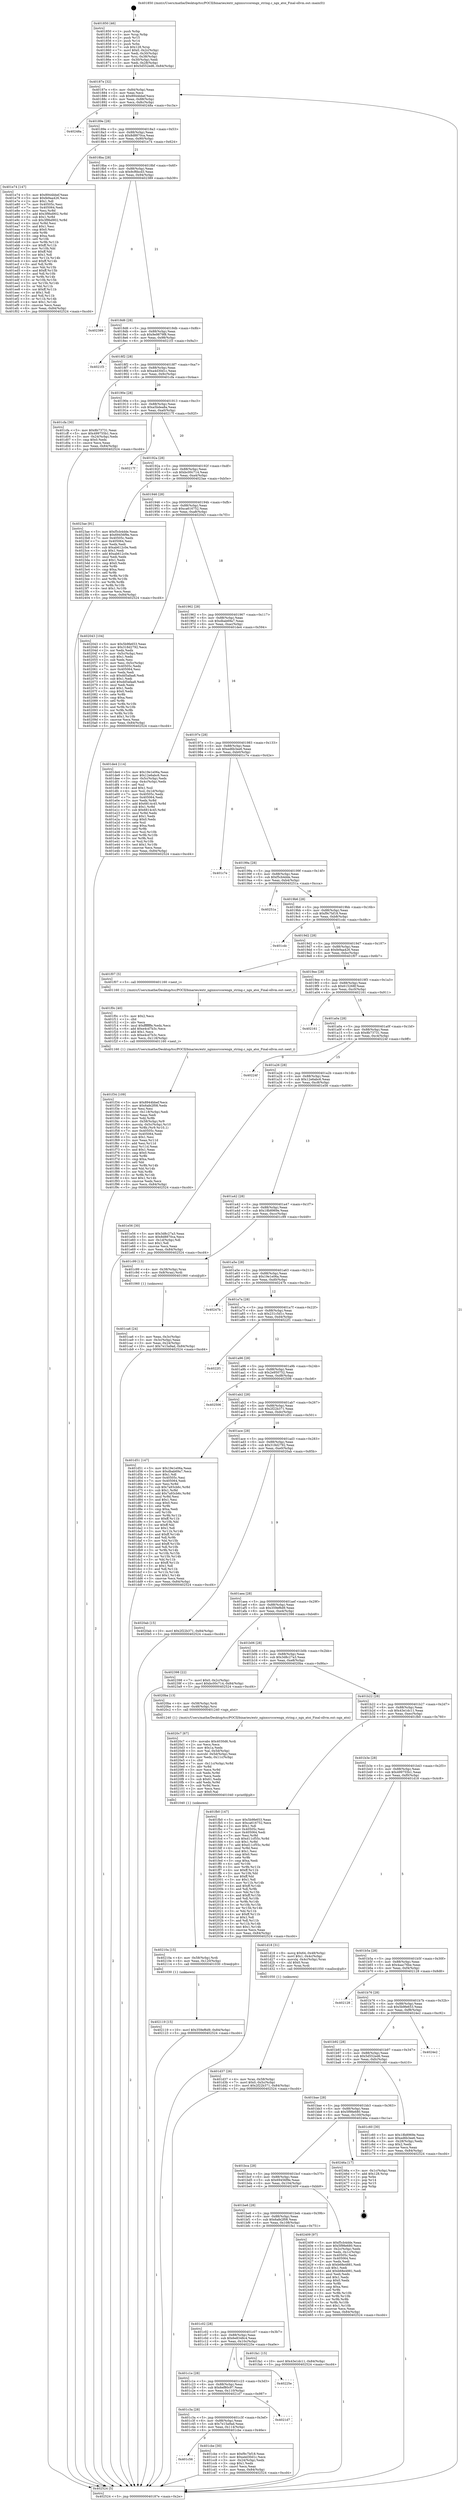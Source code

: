 digraph "0x401850" {
  label = "0x401850 (/mnt/c/Users/mathe/Desktop/tcc/POCII/binaries/extr_nginxsrccorengx_string.c_ngx_atoi_Final-ollvm.out::main(0))"
  labelloc = "t"
  node[shape=record]

  Entry [label="",width=0.3,height=0.3,shape=circle,fillcolor=black,style=filled]
  "0x40187e" [label="{
     0x40187e [32]\l
     | [instrs]\l
     &nbsp;&nbsp;0x40187e \<+6\>: mov -0x84(%rbp),%eax\l
     &nbsp;&nbsp;0x401884 \<+2\>: mov %eax,%ecx\l
     &nbsp;&nbsp;0x401886 \<+6\>: sub $0x8944bbef,%ecx\l
     &nbsp;&nbsp;0x40188c \<+6\>: mov %eax,-0x88(%rbp)\l
     &nbsp;&nbsp;0x401892 \<+6\>: mov %ecx,-0x8c(%rbp)\l
     &nbsp;&nbsp;0x401898 \<+6\>: je 000000000040248a \<main+0xc3a\>\l
  }"]
  "0x40248a" [label="{
     0x40248a\l
  }", style=dashed]
  "0x40189e" [label="{
     0x40189e [28]\l
     | [instrs]\l
     &nbsp;&nbsp;0x40189e \<+5\>: jmp 00000000004018a3 \<main+0x53\>\l
     &nbsp;&nbsp;0x4018a3 \<+6\>: mov -0x88(%rbp),%eax\l
     &nbsp;&nbsp;0x4018a9 \<+5\>: sub $0x8d8870ca,%eax\l
     &nbsp;&nbsp;0x4018ae \<+6\>: mov %eax,-0x90(%rbp)\l
     &nbsp;&nbsp;0x4018b4 \<+6\>: je 0000000000401e74 \<main+0x624\>\l
  }"]
  Exit [label="",width=0.3,height=0.3,shape=circle,fillcolor=black,style=filled,peripheries=2]
  "0x401e74" [label="{
     0x401e74 [147]\l
     | [instrs]\l
     &nbsp;&nbsp;0x401e74 \<+5\>: mov $0x8944bbef,%eax\l
     &nbsp;&nbsp;0x401e79 \<+5\>: mov $0xfe9aa426,%ecx\l
     &nbsp;&nbsp;0x401e7e \<+2\>: mov $0x1,%dl\l
     &nbsp;&nbsp;0x401e80 \<+7\>: mov 0x40505c,%esi\l
     &nbsp;&nbsp;0x401e87 \<+7\>: mov 0x405064,%edi\l
     &nbsp;&nbsp;0x401e8e \<+3\>: mov %esi,%r8d\l
     &nbsp;&nbsp;0x401e91 \<+7\>: add $0x3f9bd902,%r8d\l
     &nbsp;&nbsp;0x401e98 \<+4\>: sub $0x1,%r8d\l
     &nbsp;&nbsp;0x401e9c \<+7\>: sub $0x3f9bd902,%r8d\l
     &nbsp;&nbsp;0x401ea3 \<+4\>: imul %r8d,%esi\l
     &nbsp;&nbsp;0x401ea7 \<+3\>: and $0x1,%esi\l
     &nbsp;&nbsp;0x401eaa \<+3\>: cmp $0x0,%esi\l
     &nbsp;&nbsp;0x401ead \<+4\>: sete %r9b\l
     &nbsp;&nbsp;0x401eb1 \<+3\>: cmp $0xa,%edi\l
     &nbsp;&nbsp;0x401eb4 \<+4\>: setl %r10b\l
     &nbsp;&nbsp;0x401eb8 \<+3\>: mov %r9b,%r11b\l
     &nbsp;&nbsp;0x401ebb \<+4\>: xor $0xff,%r11b\l
     &nbsp;&nbsp;0x401ebf \<+3\>: mov %r10b,%bl\l
     &nbsp;&nbsp;0x401ec2 \<+3\>: xor $0xff,%bl\l
     &nbsp;&nbsp;0x401ec5 \<+3\>: xor $0x1,%dl\l
     &nbsp;&nbsp;0x401ec8 \<+3\>: mov %r11b,%r14b\l
     &nbsp;&nbsp;0x401ecb \<+4\>: and $0xff,%r14b\l
     &nbsp;&nbsp;0x401ecf \<+3\>: and %dl,%r9b\l
     &nbsp;&nbsp;0x401ed2 \<+3\>: mov %bl,%r15b\l
     &nbsp;&nbsp;0x401ed5 \<+4\>: and $0xff,%r15b\l
     &nbsp;&nbsp;0x401ed9 \<+3\>: and %dl,%r10b\l
     &nbsp;&nbsp;0x401edc \<+3\>: or %r9b,%r14b\l
     &nbsp;&nbsp;0x401edf \<+3\>: or %r10b,%r15b\l
     &nbsp;&nbsp;0x401ee2 \<+3\>: xor %r15b,%r14b\l
     &nbsp;&nbsp;0x401ee5 \<+3\>: or %bl,%r11b\l
     &nbsp;&nbsp;0x401ee8 \<+4\>: xor $0xff,%r11b\l
     &nbsp;&nbsp;0x401eec \<+3\>: or $0x1,%dl\l
     &nbsp;&nbsp;0x401eef \<+3\>: and %dl,%r11b\l
     &nbsp;&nbsp;0x401ef2 \<+3\>: or %r11b,%r14b\l
     &nbsp;&nbsp;0x401ef5 \<+4\>: test $0x1,%r14b\l
     &nbsp;&nbsp;0x401ef9 \<+3\>: cmovne %ecx,%eax\l
     &nbsp;&nbsp;0x401efc \<+6\>: mov %eax,-0x84(%rbp)\l
     &nbsp;&nbsp;0x401f02 \<+5\>: jmp 0000000000402524 \<main+0xcd4\>\l
  }"]
  "0x4018ba" [label="{
     0x4018ba [28]\l
     | [instrs]\l
     &nbsp;&nbsp;0x4018ba \<+5\>: jmp 00000000004018bf \<main+0x6f\>\l
     &nbsp;&nbsp;0x4018bf \<+6\>: mov -0x88(%rbp),%eax\l
     &nbsp;&nbsp;0x4018c5 \<+5\>: sub $0x9cf6bcd3,%eax\l
     &nbsp;&nbsp;0x4018ca \<+6\>: mov %eax,-0x94(%rbp)\l
     &nbsp;&nbsp;0x4018d0 \<+6\>: je 0000000000402389 \<main+0xb39\>\l
  }"]
  "0x402119" [label="{
     0x402119 [15]\l
     | [instrs]\l
     &nbsp;&nbsp;0x402119 \<+10\>: movl $0x359ef6d9,-0x84(%rbp)\l
     &nbsp;&nbsp;0x402123 \<+5\>: jmp 0000000000402524 \<main+0xcd4\>\l
  }"]
  "0x402389" [label="{
     0x402389\l
  }", style=dashed]
  "0x4018d6" [label="{
     0x4018d6 [28]\l
     | [instrs]\l
     &nbsp;&nbsp;0x4018d6 \<+5\>: jmp 00000000004018db \<main+0x8b\>\l
     &nbsp;&nbsp;0x4018db \<+6\>: mov -0x88(%rbp),%eax\l
     &nbsp;&nbsp;0x4018e1 \<+5\>: sub $0x9e9879f8,%eax\l
     &nbsp;&nbsp;0x4018e6 \<+6\>: mov %eax,-0x98(%rbp)\l
     &nbsp;&nbsp;0x4018ec \<+6\>: je 00000000004021f3 \<main+0x9a3\>\l
  }"]
  "0x40210a" [label="{
     0x40210a [15]\l
     | [instrs]\l
     &nbsp;&nbsp;0x40210a \<+4\>: mov -0x58(%rbp),%rdi\l
     &nbsp;&nbsp;0x40210e \<+6\>: mov %eax,-0x120(%rbp)\l
     &nbsp;&nbsp;0x402114 \<+5\>: call 0000000000401030 \<free@plt\>\l
     | [calls]\l
     &nbsp;&nbsp;0x401030 \{1\} (unknown)\l
  }"]
  "0x4021f3" [label="{
     0x4021f3\l
  }", style=dashed]
  "0x4018f2" [label="{
     0x4018f2 [28]\l
     | [instrs]\l
     &nbsp;&nbsp;0x4018f2 \<+5\>: jmp 00000000004018f7 \<main+0xa7\>\l
     &nbsp;&nbsp;0x4018f7 \<+6\>: mov -0x88(%rbp),%eax\l
     &nbsp;&nbsp;0x4018fd \<+5\>: sub $0xa4d30d1c,%eax\l
     &nbsp;&nbsp;0x401902 \<+6\>: mov %eax,-0x9c(%rbp)\l
     &nbsp;&nbsp;0x401908 \<+6\>: je 0000000000401cfa \<main+0x4aa\>\l
  }"]
  "0x4020c7" [label="{
     0x4020c7 [67]\l
     | [instrs]\l
     &nbsp;&nbsp;0x4020c7 \<+10\>: movabs $0x4030d6,%rdi\l
     &nbsp;&nbsp;0x4020d1 \<+2\>: xor %ecx,%ecx\l
     &nbsp;&nbsp;0x4020d3 \<+5\>: mov $0x1a,%edx\l
     &nbsp;&nbsp;0x4020d8 \<+3\>: mov %al,-0x5d(%rbp)\l
     &nbsp;&nbsp;0x4020db \<+4\>: movsbl -0x5d(%rbp),%eax\l
     &nbsp;&nbsp;0x4020df \<+6\>: mov %edx,-0x11c(%rbp)\l
     &nbsp;&nbsp;0x4020e5 \<+1\>: cltd\l
     &nbsp;&nbsp;0x4020e6 \<+7\>: mov -0x11c(%rbp),%r8d\l
     &nbsp;&nbsp;0x4020ed \<+3\>: idiv %r8d\l
     &nbsp;&nbsp;0x4020f0 \<+3\>: mov %ecx,%r9d\l
     &nbsp;&nbsp;0x4020f3 \<+3\>: sub %edx,%r9d\l
     &nbsp;&nbsp;0x4020f6 \<+2\>: mov %ecx,%edx\l
     &nbsp;&nbsp;0x4020f8 \<+3\>: sub $0x61,%edx\l
     &nbsp;&nbsp;0x4020fb \<+3\>: add %edx,%r9d\l
     &nbsp;&nbsp;0x4020fe \<+3\>: sub %r9d,%ecx\l
     &nbsp;&nbsp;0x402101 \<+2\>: mov %ecx,%esi\l
     &nbsp;&nbsp;0x402103 \<+2\>: mov $0x0,%al\l
     &nbsp;&nbsp;0x402105 \<+5\>: call 0000000000401040 \<printf@plt\>\l
     | [calls]\l
     &nbsp;&nbsp;0x401040 \{1\} (unknown)\l
  }"]
  "0x401cfa" [label="{
     0x401cfa [30]\l
     | [instrs]\l
     &nbsp;&nbsp;0x401cfa \<+5\>: mov $0x8b73731,%eax\l
     &nbsp;&nbsp;0x401cff \<+5\>: mov $0x499755b1,%ecx\l
     &nbsp;&nbsp;0x401d04 \<+3\>: mov -0x24(%rbp),%edx\l
     &nbsp;&nbsp;0x401d07 \<+3\>: cmp $0x0,%edx\l
     &nbsp;&nbsp;0x401d0a \<+3\>: cmove %ecx,%eax\l
     &nbsp;&nbsp;0x401d0d \<+6\>: mov %eax,-0x84(%rbp)\l
     &nbsp;&nbsp;0x401d13 \<+5\>: jmp 0000000000402524 \<main+0xcd4\>\l
  }"]
  "0x40190e" [label="{
     0x40190e [28]\l
     | [instrs]\l
     &nbsp;&nbsp;0x40190e \<+5\>: jmp 0000000000401913 \<main+0xc3\>\l
     &nbsp;&nbsp;0x401913 \<+6\>: mov -0x88(%rbp),%eax\l
     &nbsp;&nbsp;0x401919 \<+5\>: sub $0xa5bdea8a,%eax\l
     &nbsp;&nbsp;0x40191e \<+6\>: mov %eax,-0xa0(%rbp)\l
     &nbsp;&nbsp;0x401924 \<+6\>: je 000000000040217f \<main+0x92f\>\l
  }"]
  "0x401f34" [label="{
     0x401f34 [109]\l
     | [instrs]\l
     &nbsp;&nbsp;0x401f34 \<+5\>: mov $0x8944bbef,%ecx\l
     &nbsp;&nbsp;0x401f39 \<+5\>: mov $0x6afe2f08,%edx\l
     &nbsp;&nbsp;0x401f3e \<+2\>: xor %esi,%esi\l
     &nbsp;&nbsp;0x401f40 \<+6\>: mov -0x118(%rbp),%edi\l
     &nbsp;&nbsp;0x401f46 \<+3\>: imul %eax,%edi\l
     &nbsp;&nbsp;0x401f49 \<+3\>: mov %dil,%r8b\l
     &nbsp;&nbsp;0x401f4c \<+4\>: mov -0x58(%rbp),%r9\l
     &nbsp;&nbsp;0x401f50 \<+4\>: movslq -0x5c(%rbp),%r10\l
     &nbsp;&nbsp;0x401f54 \<+4\>: mov %r8b,(%r9,%r10,1)\l
     &nbsp;&nbsp;0x401f58 \<+7\>: mov 0x40505c,%eax\l
     &nbsp;&nbsp;0x401f5f \<+7\>: mov 0x405064,%edi\l
     &nbsp;&nbsp;0x401f66 \<+3\>: sub $0x1,%esi\l
     &nbsp;&nbsp;0x401f69 \<+3\>: mov %eax,%r11d\l
     &nbsp;&nbsp;0x401f6c \<+3\>: add %esi,%r11d\l
     &nbsp;&nbsp;0x401f6f \<+4\>: imul %r11d,%eax\l
     &nbsp;&nbsp;0x401f73 \<+3\>: and $0x1,%eax\l
     &nbsp;&nbsp;0x401f76 \<+3\>: cmp $0x0,%eax\l
     &nbsp;&nbsp;0x401f79 \<+4\>: sete %r8b\l
     &nbsp;&nbsp;0x401f7d \<+3\>: cmp $0xa,%edi\l
     &nbsp;&nbsp;0x401f80 \<+3\>: setl %bl\l
     &nbsp;&nbsp;0x401f83 \<+3\>: mov %r8b,%r14b\l
     &nbsp;&nbsp;0x401f86 \<+3\>: and %bl,%r14b\l
     &nbsp;&nbsp;0x401f89 \<+3\>: xor %bl,%r8b\l
     &nbsp;&nbsp;0x401f8c \<+3\>: or %r8b,%r14b\l
     &nbsp;&nbsp;0x401f8f \<+4\>: test $0x1,%r14b\l
     &nbsp;&nbsp;0x401f93 \<+3\>: cmovne %edx,%ecx\l
     &nbsp;&nbsp;0x401f96 \<+6\>: mov %ecx,-0x84(%rbp)\l
     &nbsp;&nbsp;0x401f9c \<+5\>: jmp 0000000000402524 \<main+0xcd4\>\l
  }"]
  "0x40217f" [label="{
     0x40217f\l
  }", style=dashed]
  "0x40192a" [label="{
     0x40192a [28]\l
     | [instrs]\l
     &nbsp;&nbsp;0x40192a \<+5\>: jmp 000000000040192f \<main+0xdf\>\l
     &nbsp;&nbsp;0x40192f \<+6\>: mov -0x88(%rbp),%eax\l
     &nbsp;&nbsp;0x401935 \<+5\>: sub $0xbc00c714,%eax\l
     &nbsp;&nbsp;0x40193a \<+6\>: mov %eax,-0xa4(%rbp)\l
     &nbsp;&nbsp;0x401940 \<+6\>: je 00000000004023ae \<main+0xb5e\>\l
  }"]
  "0x401f0c" [label="{
     0x401f0c [40]\l
     | [instrs]\l
     &nbsp;&nbsp;0x401f0c \<+5\>: mov $0x2,%ecx\l
     &nbsp;&nbsp;0x401f11 \<+1\>: cltd\l
     &nbsp;&nbsp;0x401f12 \<+2\>: idiv %ecx\l
     &nbsp;&nbsp;0x401f14 \<+6\>: imul $0xfffffffe,%edx,%ecx\l
     &nbsp;&nbsp;0x401f1a \<+6\>: add $0xe4cd7b3c,%ecx\l
     &nbsp;&nbsp;0x401f20 \<+3\>: add $0x1,%ecx\l
     &nbsp;&nbsp;0x401f23 \<+6\>: sub $0xe4cd7b3c,%ecx\l
     &nbsp;&nbsp;0x401f29 \<+6\>: mov %ecx,-0x118(%rbp)\l
     &nbsp;&nbsp;0x401f2f \<+5\>: call 0000000000401160 \<next_i\>\l
     | [calls]\l
     &nbsp;&nbsp;0x401160 \{1\} (/mnt/c/Users/mathe/Desktop/tcc/POCII/binaries/extr_nginxsrccorengx_string.c_ngx_atoi_Final-ollvm.out::next_i)\l
  }"]
  "0x4023ae" [label="{
     0x4023ae [91]\l
     | [instrs]\l
     &nbsp;&nbsp;0x4023ae \<+5\>: mov $0xf5cb4dde,%eax\l
     &nbsp;&nbsp;0x4023b3 \<+5\>: mov $0x69456f9e,%ecx\l
     &nbsp;&nbsp;0x4023b8 \<+7\>: mov 0x40505c,%edx\l
     &nbsp;&nbsp;0x4023bf \<+7\>: mov 0x405064,%esi\l
     &nbsp;&nbsp;0x4023c6 \<+2\>: mov %edx,%edi\l
     &nbsp;&nbsp;0x4023c8 \<+6\>: sub $0xab612c0e,%edi\l
     &nbsp;&nbsp;0x4023ce \<+3\>: sub $0x1,%edi\l
     &nbsp;&nbsp;0x4023d1 \<+6\>: add $0xab612c0e,%edi\l
     &nbsp;&nbsp;0x4023d7 \<+3\>: imul %edi,%edx\l
     &nbsp;&nbsp;0x4023da \<+3\>: and $0x1,%edx\l
     &nbsp;&nbsp;0x4023dd \<+3\>: cmp $0x0,%edx\l
     &nbsp;&nbsp;0x4023e0 \<+4\>: sete %r8b\l
     &nbsp;&nbsp;0x4023e4 \<+3\>: cmp $0xa,%esi\l
     &nbsp;&nbsp;0x4023e7 \<+4\>: setl %r9b\l
     &nbsp;&nbsp;0x4023eb \<+3\>: mov %r8b,%r10b\l
     &nbsp;&nbsp;0x4023ee \<+3\>: and %r9b,%r10b\l
     &nbsp;&nbsp;0x4023f1 \<+3\>: xor %r9b,%r8b\l
     &nbsp;&nbsp;0x4023f4 \<+3\>: or %r8b,%r10b\l
     &nbsp;&nbsp;0x4023f7 \<+4\>: test $0x1,%r10b\l
     &nbsp;&nbsp;0x4023fb \<+3\>: cmovne %ecx,%eax\l
     &nbsp;&nbsp;0x4023fe \<+6\>: mov %eax,-0x84(%rbp)\l
     &nbsp;&nbsp;0x402404 \<+5\>: jmp 0000000000402524 \<main+0xcd4\>\l
  }"]
  "0x401946" [label="{
     0x401946 [28]\l
     | [instrs]\l
     &nbsp;&nbsp;0x401946 \<+5\>: jmp 000000000040194b \<main+0xfb\>\l
     &nbsp;&nbsp;0x40194b \<+6\>: mov -0x88(%rbp),%eax\l
     &nbsp;&nbsp;0x401951 \<+5\>: sub $0xca616752,%eax\l
     &nbsp;&nbsp;0x401956 \<+6\>: mov %eax,-0xa8(%rbp)\l
     &nbsp;&nbsp;0x40195c \<+6\>: je 0000000000402043 \<main+0x7f3\>\l
  }"]
  "0x401d37" [label="{
     0x401d37 [26]\l
     | [instrs]\l
     &nbsp;&nbsp;0x401d37 \<+4\>: mov %rax,-0x58(%rbp)\l
     &nbsp;&nbsp;0x401d3b \<+7\>: movl $0x0,-0x5c(%rbp)\l
     &nbsp;&nbsp;0x401d42 \<+10\>: movl $0x2f22b371,-0x84(%rbp)\l
     &nbsp;&nbsp;0x401d4c \<+5\>: jmp 0000000000402524 \<main+0xcd4\>\l
  }"]
  "0x402043" [label="{
     0x402043 [104]\l
     | [instrs]\l
     &nbsp;&nbsp;0x402043 \<+5\>: mov $0x5b9fe653,%eax\l
     &nbsp;&nbsp;0x402048 \<+5\>: mov $0x318d2792,%ecx\l
     &nbsp;&nbsp;0x40204d \<+2\>: xor %edx,%edx\l
     &nbsp;&nbsp;0x40204f \<+3\>: mov -0x5c(%rbp),%esi\l
     &nbsp;&nbsp;0x402052 \<+3\>: sub $0x1,%edx\l
     &nbsp;&nbsp;0x402055 \<+2\>: sub %edx,%esi\l
     &nbsp;&nbsp;0x402057 \<+3\>: mov %esi,-0x5c(%rbp)\l
     &nbsp;&nbsp;0x40205a \<+7\>: mov 0x40505c,%edx\l
     &nbsp;&nbsp;0x402061 \<+7\>: mov 0x405064,%esi\l
     &nbsp;&nbsp;0x402068 \<+2\>: mov %edx,%edi\l
     &nbsp;&nbsp;0x40206a \<+6\>: sub $0xdd5afaa8,%edi\l
     &nbsp;&nbsp;0x402070 \<+3\>: sub $0x1,%edi\l
     &nbsp;&nbsp;0x402073 \<+6\>: add $0xdd5afaa8,%edi\l
     &nbsp;&nbsp;0x402079 \<+3\>: imul %edi,%edx\l
     &nbsp;&nbsp;0x40207c \<+3\>: and $0x1,%edx\l
     &nbsp;&nbsp;0x40207f \<+3\>: cmp $0x0,%edx\l
     &nbsp;&nbsp;0x402082 \<+4\>: sete %r8b\l
     &nbsp;&nbsp;0x402086 \<+3\>: cmp $0xa,%esi\l
     &nbsp;&nbsp;0x402089 \<+4\>: setl %r9b\l
     &nbsp;&nbsp;0x40208d \<+3\>: mov %r8b,%r10b\l
     &nbsp;&nbsp;0x402090 \<+3\>: and %r9b,%r10b\l
     &nbsp;&nbsp;0x402093 \<+3\>: xor %r9b,%r8b\l
     &nbsp;&nbsp;0x402096 \<+3\>: or %r8b,%r10b\l
     &nbsp;&nbsp;0x402099 \<+4\>: test $0x1,%r10b\l
     &nbsp;&nbsp;0x40209d \<+3\>: cmovne %ecx,%eax\l
     &nbsp;&nbsp;0x4020a0 \<+6\>: mov %eax,-0x84(%rbp)\l
     &nbsp;&nbsp;0x4020a6 \<+5\>: jmp 0000000000402524 \<main+0xcd4\>\l
  }"]
  "0x401962" [label="{
     0x401962 [28]\l
     | [instrs]\l
     &nbsp;&nbsp;0x401962 \<+5\>: jmp 0000000000401967 \<main+0x117\>\l
     &nbsp;&nbsp;0x401967 \<+6\>: mov -0x88(%rbp),%eax\l
     &nbsp;&nbsp;0x40196d \<+5\>: sub $0xdbab69a7,%eax\l
     &nbsp;&nbsp;0x401972 \<+6\>: mov %eax,-0xac(%rbp)\l
     &nbsp;&nbsp;0x401978 \<+6\>: je 0000000000401de4 \<main+0x594\>\l
  }"]
  "0x401c56" [label="{
     0x401c56\l
  }", style=dashed]
  "0x401de4" [label="{
     0x401de4 [114]\l
     | [instrs]\l
     &nbsp;&nbsp;0x401de4 \<+5\>: mov $0x19e1e06a,%eax\l
     &nbsp;&nbsp;0x401de9 \<+5\>: mov $0x12e6abc6,%ecx\l
     &nbsp;&nbsp;0x401dee \<+3\>: mov -0x5c(%rbp),%edx\l
     &nbsp;&nbsp;0x401df1 \<+3\>: cmp -0x4c(%rbp),%edx\l
     &nbsp;&nbsp;0x401df4 \<+4\>: setl %sil\l
     &nbsp;&nbsp;0x401df8 \<+4\>: and $0x1,%sil\l
     &nbsp;&nbsp;0x401dfc \<+4\>: mov %sil,-0x1d(%rbp)\l
     &nbsp;&nbsp;0x401e00 \<+7\>: mov 0x40505c,%edx\l
     &nbsp;&nbsp;0x401e07 \<+7\>: mov 0x405064,%edi\l
     &nbsp;&nbsp;0x401e0e \<+3\>: mov %edx,%r8d\l
     &nbsp;&nbsp;0x401e11 \<+7\>: add $0x6814c45,%r8d\l
     &nbsp;&nbsp;0x401e18 \<+4\>: sub $0x1,%r8d\l
     &nbsp;&nbsp;0x401e1c \<+7\>: sub $0x6814c45,%r8d\l
     &nbsp;&nbsp;0x401e23 \<+4\>: imul %r8d,%edx\l
     &nbsp;&nbsp;0x401e27 \<+3\>: and $0x1,%edx\l
     &nbsp;&nbsp;0x401e2a \<+3\>: cmp $0x0,%edx\l
     &nbsp;&nbsp;0x401e2d \<+4\>: sete %sil\l
     &nbsp;&nbsp;0x401e31 \<+3\>: cmp $0xa,%edi\l
     &nbsp;&nbsp;0x401e34 \<+4\>: setl %r9b\l
     &nbsp;&nbsp;0x401e38 \<+3\>: mov %sil,%r10b\l
     &nbsp;&nbsp;0x401e3b \<+3\>: and %r9b,%r10b\l
     &nbsp;&nbsp;0x401e3e \<+3\>: xor %r9b,%sil\l
     &nbsp;&nbsp;0x401e41 \<+3\>: or %sil,%r10b\l
     &nbsp;&nbsp;0x401e44 \<+4\>: test $0x1,%r10b\l
     &nbsp;&nbsp;0x401e48 \<+3\>: cmovne %ecx,%eax\l
     &nbsp;&nbsp;0x401e4b \<+6\>: mov %eax,-0x84(%rbp)\l
     &nbsp;&nbsp;0x401e51 \<+5\>: jmp 0000000000402524 \<main+0xcd4\>\l
  }"]
  "0x40197e" [label="{
     0x40197e [28]\l
     | [instrs]\l
     &nbsp;&nbsp;0x40197e \<+5\>: jmp 0000000000401983 \<main+0x133\>\l
     &nbsp;&nbsp;0x401983 \<+6\>: mov -0x88(%rbp),%eax\l
     &nbsp;&nbsp;0x401989 \<+5\>: sub $0xed6b3ee6,%eax\l
     &nbsp;&nbsp;0x40198e \<+6\>: mov %eax,-0xb0(%rbp)\l
     &nbsp;&nbsp;0x401994 \<+6\>: je 0000000000401c7e \<main+0x42e\>\l
  }"]
  "0x401cbe" [label="{
     0x401cbe [30]\l
     | [instrs]\l
     &nbsp;&nbsp;0x401cbe \<+5\>: mov $0xf9c7bf18,%eax\l
     &nbsp;&nbsp;0x401cc3 \<+5\>: mov $0xa4d30d1c,%ecx\l
     &nbsp;&nbsp;0x401cc8 \<+3\>: mov -0x24(%rbp),%edx\l
     &nbsp;&nbsp;0x401ccb \<+3\>: cmp $0x1,%edx\l
     &nbsp;&nbsp;0x401cce \<+3\>: cmovl %ecx,%eax\l
     &nbsp;&nbsp;0x401cd1 \<+6\>: mov %eax,-0x84(%rbp)\l
     &nbsp;&nbsp;0x401cd7 \<+5\>: jmp 0000000000402524 \<main+0xcd4\>\l
  }"]
  "0x401c7e" [label="{
     0x401c7e\l
  }", style=dashed]
  "0x40199a" [label="{
     0x40199a [28]\l
     | [instrs]\l
     &nbsp;&nbsp;0x40199a \<+5\>: jmp 000000000040199f \<main+0x14f\>\l
     &nbsp;&nbsp;0x40199f \<+6\>: mov -0x88(%rbp),%eax\l
     &nbsp;&nbsp;0x4019a5 \<+5\>: sub $0xf5cb4dde,%eax\l
     &nbsp;&nbsp;0x4019aa \<+6\>: mov %eax,-0xb4(%rbp)\l
     &nbsp;&nbsp;0x4019b0 \<+6\>: je 000000000040251a \<main+0xcca\>\l
  }"]
  "0x401c3a" [label="{
     0x401c3a [28]\l
     | [instrs]\l
     &nbsp;&nbsp;0x401c3a \<+5\>: jmp 0000000000401c3f \<main+0x3ef\>\l
     &nbsp;&nbsp;0x401c3f \<+6\>: mov -0x88(%rbp),%eax\l
     &nbsp;&nbsp;0x401c45 \<+5\>: sub $0x7e15a9ad,%eax\l
     &nbsp;&nbsp;0x401c4a \<+6\>: mov %eax,-0x114(%rbp)\l
     &nbsp;&nbsp;0x401c50 \<+6\>: je 0000000000401cbe \<main+0x46e\>\l
  }"]
  "0x40251a" [label="{
     0x40251a\l
  }", style=dashed]
  "0x4019b6" [label="{
     0x4019b6 [28]\l
     | [instrs]\l
     &nbsp;&nbsp;0x4019b6 \<+5\>: jmp 00000000004019bb \<main+0x16b\>\l
     &nbsp;&nbsp;0x4019bb \<+6\>: mov -0x88(%rbp),%eax\l
     &nbsp;&nbsp;0x4019c1 \<+5\>: sub $0xf9c7bf18,%eax\l
     &nbsp;&nbsp;0x4019c6 \<+6\>: mov %eax,-0xb8(%rbp)\l
     &nbsp;&nbsp;0x4019cc \<+6\>: je 0000000000401cdc \<main+0x48c\>\l
  }"]
  "0x4021d7" [label="{
     0x4021d7\l
  }", style=dashed]
  "0x401cdc" [label="{
     0x401cdc\l
  }", style=dashed]
  "0x4019d2" [label="{
     0x4019d2 [28]\l
     | [instrs]\l
     &nbsp;&nbsp;0x4019d2 \<+5\>: jmp 00000000004019d7 \<main+0x187\>\l
     &nbsp;&nbsp;0x4019d7 \<+6\>: mov -0x88(%rbp),%eax\l
     &nbsp;&nbsp;0x4019dd \<+5\>: sub $0xfe9aa426,%eax\l
     &nbsp;&nbsp;0x4019e2 \<+6\>: mov %eax,-0xbc(%rbp)\l
     &nbsp;&nbsp;0x4019e8 \<+6\>: je 0000000000401f07 \<main+0x6b7\>\l
  }"]
  "0x401c1e" [label="{
     0x401c1e [28]\l
     | [instrs]\l
     &nbsp;&nbsp;0x401c1e \<+5\>: jmp 0000000000401c23 \<main+0x3d3\>\l
     &nbsp;&nbsp;0x401c23 \<+6\>: mov -0x88(%rbp),%eax\l
     &nbsp;&nbsp;0x401c29 \<+5\>: sub $0x6ef80c97,%eax\l
     &nbsp;&nbsp;0x401c2e \<+6\>: mov %eax,-0x110(%rbp)\l
     &nbsp;&nbsp;0x401c34 \<+6\>: je 00000000004021d7 \<main+0x987\>\l
  }"]
  "0x401f07" [label="{
     0x401f07 [5]\l
     | [instrs]\l
     &nbsp;&nbsp;0x401f07 \<+5\>: call 0000000000401160 \<next_i\>\l
     | [calls]\l
     &nbsp;&nbsp;0x401160 \{1\} (/mnt/c/Users/mathe/Desktop/tcc/POCII/binaries/extr_nginxsrccorengx_string.c_ngx_atoi_Final-ollvm.out::next_i)\l
  }"]
  "0x4019ee" [label="{
     0x4019ee [28]\l
     | [instrs]\l
     &nbsp;&nbsp;0x4019ee \<+5\>: jmp 00000000004019f3 \<main+0x1a3\>\l
     &nbsp;&nbsp;0x4019f3 \<+6\>: mov -0x88(%rbp),%eax\l
     &nbsp;&nbsp;0x4019f9 \<+5\>: sub $0x615268f,%eax\l
     &nbsp;&nbsp;0x4019fe \<+6\>: mov %eax,-0xc0(%rbp)\l
     &nbsp;&nbsp;0x401a04 \<+6\>: je 0000000000402161 \<main+0x911\>\l
  }"]
  "0x40225e" [label="{
     0x40225e\l
  }", style=dashed]
  "0x402161" [label="{
     0x402161\l
  }", style=dashed]
  "0x401a0a" [label="{
     0x401a0a [28]\l
     | [instrs]\l
     &nbsp;&nbsp;0x401a0a \<+5\>: jmp 0000000000401a0f \<main+0x1bf\>\l
     &nbsp;&nbsp;0x401a0f \<+6\>: mov -0x88(%rbp),%eax\l
     &nbsp;&nbsp;0x401a15 \<+5\>: sub $0x8b73731,%eax\l
     &nbsp;&nbsp;0x401a1a \<+6\>: mov %eax,-0xc4(%rbp)\l
     &nbsp;&nbsp;0x401a20 \<+6\>: je 000000000040224f \<main+0x9ff\>\l
  }"]
  "0x401c02" [label="{
     0x401c02 [28]\l
     | [instrs]\l
     &nbsp;&nbsp;0x401c02 \<+5\>: jmp 0000000000401c07 \<main+0x3b7\>\l
     &nbsp;&nbsp;0x401c07 \<+6\>: mov -0x88(%rbp),%eax\l
     &nbsp;&nbsp;0x401c0d \<+5\>: sub $0x6e8348c4,%eax\l
     &nbsp;&nbsp;0x401c12 \<+6\>: mov %eax,-0x10c(%rbp)\l
     &nbsp;&nbsp;0x401c18 \<+6\>: je 000000000040225e \<main+0xa0e\>\l
  }"]
  "0x40224f" [label="{
     0x40224f\l
  }", style=dashed]
  "0x401a26" [label="{
     0x401a26 [28]\l
     | [instrs]\l
     &nbsp;&nbsp;0x401a26 \<+5\>: jmp 0000000000401a2b \<main+0x1db\>\l
     &nbsp;&nbsp;0x401a2b \<+6\>: mov -0x88(%rbp),%eax\l
     &nbsp;&nbsp;0x401a31 \<+5\>: sub $0x12e6abc6,%eax\l
     &nbsp;&nbsp;0x401a36 \<+6\>: mov %eax,-0xc8(%rbp)\l
     &nbsp;&nbsp;0x401a3c \<+6\>: je 0000000000401e56 \<main+0x606\>\l
  }"]
  "0x401fa1" [label="{
     0x401fa1 [15]\l
     | [instrs]\l
     &nbsp;&nbsp;0x401fa1 \<+10\>: movl $0x43e1dc11,-0x84(%rbp)\l
     &nbsp;&nbsp;0x401fab \<+5\>: jmp 0000000000402524 \<main+0xcd4\>\l
  }"]
  "0x401e56" [label="{
     0x401e56 [30]\l
     | [instrs]\l
     &nbsp;&nbsp;0x401e56 \<+5\>: mov $0x3d8c27a3,%eax\l
     &nbsp;&nbsp;0x401e5b \<+5\>: mov $0x8d8870ca,%ecx\l
     &nbsp;&nbsp;0x401e60 \<+3\>: mov -0x1d(%rbp),%dl\l
     &nbsp;&nbsp;0x401e63 \<+3\>: test $0x1,%dl\l
     &nbsp;&nbsp;0x401e66 \<+3\>: cmovne %ecx,%eax\l
     &nbsp;&nbsp;0x401e69 \<+6\>: mov %eax,-0x84(%rbp)\l
     &nbsp;&nbsp;0x401e6f \<+5\>: jmp 0000000000402524 \<main+0xcd4\>\l
  }"]
  "0x401a42" [label="{
     0x401a42 [28]\l
     | [instrs]\l
     &nbsp;&nbsp;0x401a42 \<+5\>: jmp 0000000000401a47 \<main+0x1f7\>\l
     &nbsp;&nbsp;0x401a47 \<+6\>: mov -0x88(%rbp),%eax\l
     &nbsp;&nbsp;0x401a4d \<+5\>: sub $0x18b8969e,%eax\l
     &nbsp;&nbsp;0x401a52 \<+6\>: mov %eax,-0xcc(%rbp)\l
     &nbsp;&nbsp;0x401a58 \<+6\>: je 0000000000401c99 \<main+0x449\>\l
  }"]
  "0x401be6" [label="{
     0x401be6 [28]\l
     | [instrs]\l
     &nbsp;&nbsp;0x401be6 \<+5\>: jmp 0000000000401beb \<main+0x39b\>\l
     &nbsp;&nbsp;0x401beb \<+6\>: mov -0x88(%rbp),%eax\l
     &nbsp;&nbsp;0x401bf1 \<+5\>: sub $0x6afe2f08,%eax\l
     &nbsp;&nbsp;0x401bf6 \<+6\>: mov %eax,-0x108(%rbp)\l
     &nbsp;&nbsp;0x401bfc \<+6\>: je 0000000000401fa1 \<main+0x751\>\l
  }"]
  "0x401c99" [label="{
     0x401c99 [13]\l
     | [instrs]\l
     &nbsp;&nbsp;0x401c99 \<+4\>: mov -0x38(%rbp),%rax\l
     &nbsp;&nbsp;0x401c9d \<+4\>: mov 0x8(%rax),%rdi\l
     &nbsp;&nbsp;0x401ca1 \<+5\>: call 0000000000401060 \<atoi@plt\>\l
     | [calls]\l
     &nbsp;&nbsp;0x401060 \{1\} (unknown)\l
  }"]
  "0x401a5e" [label="{
     0x401a5e [28]\l
     | [instrs]\l
     &nbsp;&nbsp;0x401a5e \<+5\>: jmp 0000000000401a63 \<main+0x213\>\l
     &nbsp;&nbsp;0x401a63 \<+6\>: mov -0x88(%rbp),%eax\l
     &nbsp;&nbsp;0x401a69 \<+5\>: sub $0x19e1e06a,%eax\l
     &nbsp;&nbsp;0x401a6e \<+6\>: mov %eax,-0xd0(%rbp)\l
     &nbsp;&nbsp;0x401a74 \<+6\>: je 000000000040247b \<main+0xc2b\>\l
  }"]
  "0x402409" [label="{
     0x402409 [97]\l
     | [instrs]\l
     &nbsp;&nbsp;0x402409 \<+5\>: mov $0xf5cb4dde,%eax\l
     &nbsp;&nbsp;0x40240e \<+5\>: mov $0x5f98e680,%ecx\l
     &nbsp;&nbsp;0x402413 \<+3\>: mov -0x2c(%rbp),%edx\l
     &nbsp;&nbsp;0x402416 \<+3\>: mov %edx,-0x1c(%rbp)\l
     &nbsp;&nbsp;0x402419 \<+7\>: mov 0x40505c,%edx\l
     &nbsp;&nbsp;0x402420 \<+7\>: mov 0x405064,%esi\l
     &nbsp;&nbsp;0x402427 \<+2\>: mov %edx,%edi\l
     &nbsp;&nbsp;0x402429 \<+6\>: sub $0xb68e4881,%edi\l
     &nbsp;&nbsp;0x40242f \<+3\>: sub $0x1,%edi\l
     &nbsp;&nbsp;0x402432 \<+6\>: add $0xb68e4881,%edi\l
     &nbsp;&nbsp;0x402438 \<+3\>: imul %edi,%edx\l
     &nbsp;&nbsp;0x40243b \<+3\>: and $0x1,%edx\l
     &nbsp;&nbsp;0x40243e \<+3\>: cmp $0x0,%edx\l
     &nbsp;&nbsp;0x402441 \<+4\>: sete %r8b\l
     &nbsp;&nbsp;0x402445 \<+3\>: cmp $0xa,%esi\l
     &nbsp;&nbsp;0x402448 \<+4\>: setl %r9b\l
     &nbsp;&nbsp;0x40244c \<+3\>: mov %r8b,%r10b\l
     &nbsp;&nbsp;0x40244f \<+3\>: and %r9b,%r10b\l
     &nbsp;&nbsp;0x402452 \<+3\>: xor %r9b,%r8b\l
     &nbsp;&nbsp;0x402455 \<+3\>: or %r8b,%r10b\l
     &nbsp;&nbsp;0x402458 \<+4\>: test $0x1,%r10b\l
     &nbsp;&nbsp;0x40245c \<+3\>: cmovne %ecx,%eax\l
     &nbsp;&nbsp;0x40245f \<+6\>: mov %eax,-0x84(%rbp)\l
     &nbsp;&nbsp;0x402465 \<+5\>: jmp 0000000000402524 \<main+0xcd4\>\l
  }"]
  "0x40247b" [label="{
     0x40247b\l
  }", style=dashed]
  "0x401a7a" [label="{
     0x401a7a [28]\l
     | [instrs]\l
     &nbsp;&nbsp;0x401a7a \<+5\>: jmp 0000000000401a7f \<main+0x22f\>\l
     &nbsp;&nbsp;0x401a7f \<+6\>: mov -0x88(%rbp),%eax\l
     &nbsp;&nbsp;0x401a85 \<+5\>: sub $0x231c5d1c,%eax\l
     &nbsp;&nbsp;0x401a8a \<+6\>: mov %eax,-0xd4(%rbp)\l
     &nbsp;&nbsp;0x401a90 \<+6\>: je 00000000004022f1 \<main+0xaa1\>\l
  }"]
  "0x401bca" [label="{
     0x401bca [28]\l
     | [instrs]\l
     &nbsp;&nbsp;0x401bca \<+5\>: jmp 0000000000401bcf \<main+0x37f\>\l
     &nbsp;&nbsp;0x401bcf \<+6\>: mov -0x88(%rbp),%eax\l
     &nbsp;&nbsp;0x401bd5 \<+5\>: sub $0x69456f9e,%eax\l
     &nbsp;&nbsp;0x401bda \<+6\>: mov %eax,-0x104(%rbp)\l
     &nbsp;&nbsp;0x401be0 \<+6\>: je 0000000000402409 \<main+0xbb9\>\l
  }"]
  "0x4022f1" [label="{
     0x4022f1\l
  }", style=dashed]
  "0x401a96" [label="{
     0x401a96 [28]\l
     | [instrs]\l
     &nbsp;&nbsp;0x401a96 \<+5\>: jmp 0000000000401a9b \<main+0x24b\>\l
     &nbsp;&nbsp;0x401a9b \<+6\>: mov -0x88(%rbp),%eax\l
     &nbsp;&nbsp;0x401aa1 \<+5\>: sub $0x2e950752,%eax\l
     &nbsp;&nbsp;0x401aa6 \<+6\>: mov %eax,-0xd8(%rbp)\l
     &nbsp;&nbsp;0x401aac \<+6\>: je 0000000000402506 \<main+0xcb6\>\l
  }"]
  "0x40246a" [label="{
     0x40246a [17]\l
     | [instrs]\l
     &nbsp;&nbsp;0x40246a \<+3\>: mov -0x1c(%rbp),%eax\l
     &nbsp;&nbsp;0x40246d \<+7\>: add $0x128,%rsp\l
     &nbsp;&nbsp;0x402474 \<+1\>: pop %rbx\l
     &nbsp;&nbsp;0x402475 \<+2\>: pop %r14\l
     &nbsp;&nbsp;0x402477 \<+2\>: pop %r15\l
     &nbsp;&nbsp;0x402479 \<+1\>: pop %rbp\l
     &nbsp;&nbsp;0x40247a \<+1\>: ret\l
  }"]
  "0x402506" [label="{
     0x402506\l
  }", style=dashed]
  "0x401ab2" [label="{
     0x401ab2 [28]\l
     | [instrs]\l
     &nbsp;&nbsp;0x401ab2 \<+5\>: jmp 0000000000401ab7 \<main+0x267\>\l
     &nbsp;&nbsp;0x401ab7 \<+6\>: mov -0x88(%rbp),%eax\l
     &nbsp;&nbsp;0x401abd \<+5\>: sub $0x2f22b371,%eax\l
     &nbsp;&nbsp;0x401ac2 \<+6\>: mov %eax,-0xdc(%rbp)\l
     &nbsp;&nbsp;0x401ac8 \<+6\>: je 0000000000401d51 \<main+0x501\>\l
  }"]
  "0x401ca6" [label="{
     0x401ca6 [24]\l
     | [instrs]\l
     &nbsp;&nbsp;0x401ca6 \<+3\>: mov %eax,-0x3c(%rbp)\l
     &nbsp;&nbsp;0x401ca9 \<+3\>: mov -0x3c(%rbp),%eax\l
     &nbsp;&nbsp;0x401cac \<+3\>: mov %eax,-0x24(%rbp)\l
     &nbsp;&nbsp;0x401caf \<+10\>: movl $0x7e15a9ad,-0x84(%rbp)\l
     &nbsp;&nbsp;0x401cb9 \<+5\>: jmp 0000000000402524 \<main+0xcd4\>\l
  }"]
  "0x401d51" [label="{
     0x401d51 [147]\l
     | [instrs]\l
     &nbsp;&nbsp;0x401d51 \<+5\>: mov $0x19e1e06a,%eax\l
     &nbsp;&nbsp;0x401d56 \<+5\>: mov $0xdbab69a7,%ecx\l
     &nbsp;&nbsp;0x401d5b \<+2\>: mov $0x1,%dl\l
     &nbsp;&nbsp;0x401d5d \<+7\>: mov 0x40505c,%esi\l
     &nbsp;&nbsp;0x401d64 \<+7\>: mov 0x405064,%edi\l
     &nbsp;&nbsp;0x401d6b \<+3\>: mov %esi,%r8d\l
     &nbsp;&nbsp;0x401d6e \<+7\>: sub $0x7a93cb6c,%r8d\l
     &nbsp;&nbsp;0x401d75 \<+4\>: sub $0x1,%r8d\l
     &nbsp;&nbsp;0x401d79 \<+7\>: add $0x7a93cb6c,%r8d\l
     &nbsp;&nbsp;0x401d80 \<+4\>: imul %r8d,%esi\l
     &nbsp;&nbsp;0x401d84 \<+3\>: and $0x1,%esi\l
     &nbsp;&nbsp;0x401d87 \<+3\>: cmp $0x0,%esi\l
     &nbsp;&nbsp;0x401d8a \<+4\>: sete %r9b\l
     &nbsp;&nbsp;0x401d8e \<+3\>: cmp $0xa,%edi\l
     &nbsp;&nbsp;0x401d91 \<+4\>: setl %r10b\l
     &nbsp;&nbsp;0x401d95 \<+3\>: mov %r9b,%r11b\l
     &nbsp;&nbsp;0x401d98 \<+4\>: xor $0xff,%r11b\l
     &nbsp;&nbsp;0x401d9c \<+3\>: mov %r10b,%bl\l
     &nbsp;&nbsp;0x401d9f \<+3\>: xor $0xff,%bl\l
     &nbsp;&nbsp;0x401da2 \<+3\>: xor $0x1,%dl\l
     &nbsp;&nbsp;0x401da5 \<+3\>: mov %r11b,%r14b\l
     &nbsp;&nbsp;0x401da8 \<+4\>: and $0xff,%r14b\l
     &nbsp;&nbsp;0x401dac \<+3\>: and %dl,%r9b\l
     &nbsp;&nbsp;0x401daf \<+3\>: mov %bl,%r15b\l
     &nbsp;&nbsp;0x401db2 \<+4\>: and $0xff,%r15b\l
     &nbsp;&nbsp;0x401db6 \<+3\>: and %dl,%r10b\l
     &nbsp;&nbsp;0x401db9 \<+3\>: or %r9b,%r14b\l
     &nbsp;&nbsp;0x401dbc \<+3\>: or %r10b,%r15b\l
     &nbsp;&nbsp;0x401dbf \<+3\>: xor %r15b,%r14b\l
     &nbsp;&nbsp;0x401dc2 \<+3\>: or %bl,%r11b\l
     &nbsp;&nbsp;0x401dc5 \<+4\>: xor $0xff,%r11b\l
     &nbsp;&nbsp;0x401dc9 \<+3\>: or $0x1,%dl\l
     &nbsp;&nbsp;0x401dcc \<+3\>: and %dl,%r11b\l
     &nbsp;&nbsp;0x401dcf \<+3\>: or %r11b,%r14b\l
     &nbsp;&nbsp;0x401dd2 \<+4\>: test $0x1,%r14b\l
     &nbsp;&nbsp;0x401dd6 \<+3\>: cmovne %ecx,%eax\l
     &nbsp;&nbsp;0x401dd9 \<+6\>: mov %eax,-0x84(%rbp)\l
     &nbsp;&nbsp;0x401ddf \<+5\>: jmp 0000000000402524 \<main+0xcd4\>\l
  }"]
  "0x401ace" [label="{
     0x401ace [28]\l
     | [instrs]\l
     &nbsp;&nbsp;0x401ace \<+5\>: jmp 0000000000401ad3 \<main+0x283\>\l
     &nbsp;&nbsp;0x401ad3 \<+6\>: mov -0x88(%rbp),%eax\l
     &nbsp;&nbsp;0x401ad9 \<+5\>: sub $0x318d2792,%eax\l
     &nbsp;&nbsp;0x401ade \<+6\>: mov %eax,-0xe0(%rbp)\l
     &nbsp;&nbsp;0x401ae4 \<+6\>: je 00000000004020ab \<main+0x85b\>\l
  }"]
  "0x401850" [label="{
     0x401850 [46]\l
     | [instrs]\l
     &nbsp;&nbsp;0x401850 \<+1\>: push %rbp\l
     &nbsp;&nbsp;0x401851 \<+3\>: mov %rsp,%rbp\l
     &nbsp;&nbsp;0x401854 \<+2\>: push %r15\l
     &nbsp;&nbsp;0x401856 \<+2\>: push %r14\l
     &nbsp;&nbsp;0x401858 \<+1\>: push %rbx\l
     &nbsp;&nbsp;0x401859 \<+7\>: sub $0x128,%rsp\l
     &nbsp;&nbsp;0x401860 \<+7\>: movl $0x0,-0x2c(%rbp)\l
     &nbsp;&nbsp;0x401867 \<+3\>: mov %edi,-0x30(%rbp)\l
     &nbsp;&nbsp;0x40186a \<+4\>: mov %rsi,-0x38(%rbp)\l
     &nbsp;&nbsp;0x40186e \<+3\>: mov -0x30(%rbp),%edi\l
     &nbsp;&nbsp;0x401871 \<+3\>: mov %edi,-0x28(%rbp)\l
     &nbsp;&nbsp;0x401874 \<+10\>: movl $0x5d552ed6,-0x84(%rbp)\l
  }"]
  "0x4020ab" [label="{
     0x4020ab [15]\l
     | [instrs]\l
     &nbsp;&nbsp;0x4020ab \<+10\>: movl $0x2f22b371,-0x84(%rbp)\l
     &nbsp;&nbsp;0x4020b5 \<+5\>: jmp 0000000000402524 \<main+0xcd4\>\l
  }"]
  "0x401aea" [label="{
     0x401aea [28]\l
     | [instrs]\l
     &nbsp;&nbsp;0x401aea \<+5\>: jmp 0000000000401aef \<main+0x29f\>\l
     &nbsp;&nbsp;0x401aef \<+6\>: mov -0x88(%rbp),%eax\l
     &nbsp;&nbsp;0x401af5 \<+5\>: sub $0x359ef6d9,%eax\l
     &nbsp;&nbsp;0x401afa \<+6\>: mov %eax,-0xe4(%rbp)\l
     &nbsp;&nbsp;0x401b00 \<+6\>: je 0000000000402398 \<main+0xb48\>\l
  }"]
  "0x402524" [label="{
     0x402524 [5]\l
     | [instrs]\l
     &nbsp;&nbsp;0x402524 \<+5\>: jmp 000000000040187e \<main+0x2e\>\l
  }"]
  "0x402398" [label="{
     0x402398 [22]\l
     | [instrs]\l
     &nbsp;&nbsp;0x402398 \<+7\>: movl $0x0,-0x2c(%rbp)\l
     &nbsp;&nbsp;0x40239f \<+10\>: movl $0xbc00c714,-0x84(%rbp)\l
     &nbsp;&nbsp;0x4023a9 \<+5\>: jmp 0000000000402524 \<main+0xcd4\>\l
  }"]
  "0x401b06" [label="{
     0x401b06 [28]\l
     | [instrs]\l
     &nbsp;&nbsp;0x401b06 \<+5\>: jmp 0000000000401b0b \<main+0x2bb\>\l
     &nbsp;&nbsp;0x401b0b \<+6\>: mov -0x88(%rbp),%eax\l
     &nbsp;&nbsp;0x401b11 \<+5\>: sub $0x3d8c27a3,%eax\l
     &nbsp;&nbsp;0x401b16 \<+6\>: mov %eax,-0xe8(%rbp)\l
     &nbsp;&nbsp;0x401b1c \<+6\>: je 00000000004020ba \<main+0x86a\>\l
  }"]
  "0x401bae" [label="{
     0x401bae [28]\l
     | [instrs]\l
     &nbsp;&nbsp;0x401bae \<+5\>: jmp 0000000000401bb3 \<main+0x363\>\l
     &nbsp;&nbsp;0x401bb3 \<+6\>: mov -0x88(%rbp),%eax\l
     &nbsp;&nbsp;0x401bb9 \<+5\>: sub $0x5f98e680,%eax\l
     &nbsp;&nbsp;0x401bbe \<+6\>: mov %eax,-0x100(%rbp)\l
     &nbsp;&nbsp;0x401bc4 \<+6\>: je 000000000040246a \<main+0xc1a\>\l
  }"]
  "0x4020ba" [label="{
     0x4020ba [13]\l
     | [instrs]\l
     &nbsp;&nbsp;0x4020ba \<+4\>: mov -0x58(%rbp),%rdi\l
     &nbsp;&nbsp;0x4020be \<+4\>: mov -0x48(%rbp),%rsi\l
     &nbsp;&nbsp;0x4020c2 \<+5\>: call 0000000000401240 \<ngx_atoi\>\l
     | [calls]\l
     &nbsp;&nbsp;0x401240 \{1\} (/mnt/c/Users/mathe/Desktop/tcc/POCII/binaries/extr_nginxsrccorengx_string.c_ngx_atoi_Final-ollvm.out::ngx_atoi)\l
  }"]
  "0x401b22" [label="{
     0x401b22 [28]\l
     | [instrs]\l
     &nbsp;&nbsp;0x401b22 \<+5\>: jmp 0000000000401b27 \<main+0x2d7\>\l
     &nbsp;&nbsp;0x401b27 \<+6\>: mov -0x88(%rbp),%eax\l
     &nbsp;&nbsp;0x401b2d \<+5\>: sub $0x43e1dc11,%eax\l
     &nbsp;&nbsp;0x401b32 \<+6\>: mov %eax,-0xec(%rbp)\l
     &nbsp;&nbsp;0x401b38 \<+6\>: je 0000000000401fb0 \<main+0x760\>\l
  }"]
  "0x401c60" [label="{
     0x401c60 [30]\l
     | [instrs]\l
     &nbsp;&nbsp;0x401c60 \<+5\>: mov $0x18b8969e,%eax\l
     &nbsp;&nbsp;0x401c65 \<+5\>: mov $0xed6b3ee6,%ecx\l
     &nbsp;&nbsp;0x401c6a \<+3\>: mov -0x28(%rbp),%edx\l
     &nbsp;&nbsp;0x401c6d \<+3\>: cmp $0x2,%edx\l
     &nbsp;&nbsp;0x401c70 \<+3\>: cmovne %ecx,%eax\l
     &nbsp;&nbsp;0x401c73 \<+6\>: mov %eax,-0x84(%rbp)\l
     &nbsp;&nbsp;0x401c79 \<+5\>: jmp 0000000000402524 \<main+0xcd4\>\l
  }"]
  "0x401fb0" [label="{
     0x401fb0 [147]\l
     | [instrs]\l
     &nbsp;&nbsp;0x401fb0 \<+5\>: mov $0x5b9fe653,%eax\l
     &nbsp;&nbsp;0x401fb5 \<+5\>: mov $0xca616752,%ecx\l
     &nbsp;&nbsp;0x401fba \<+2\>: mov $0x1,%dl\l
     &nbsp;&nbsp;0x401fbc \<+7\>: mov 0x40505c,%esi\l
     &nbsp;&nbsp;0x401fc3 \<+7\>: mov 0x405064,%edi\l
     &nbsp;&nbsp;0x401fca \<+3\>: mov %esi,%r8d\l
     &nbsp;&nbsp;0x401fcd \<+7\>: sub $0xd11cf55c,%r8d\l
     &nbsp;&nbsp;0x401fd4 \<+4\>: sub $0x1,%r8d\l
     &nbsp;&nbsp;0x401fd8 \<+7\>: add $0xd11cf55c,%r8d\l
     &nbsp;&nbsp;0x401fdf \<+4\>: imul %r8d,%esi\l
     &nbsp;&nbsp;0x401fe3 \<+3\>: and $0x1,%esi\l
     &nbsp;&nbsp;0x401fe6 \<+3\>: cmp $0x0,%esi\l
     &nbsp;&nbsp;0x401fe9 \<+4\>: sete %r9b\l
     &nbsp;&nbsp;0x401fed \<+3\>: cmp $0xa,%edi\l
     &nbsp;&nbsp;0x401ff0 \<+4\>: setl %r10b\l
     &nbsp;&nbsp;0x401ff4 \<+3\>: mov %r9b,%r11b\l
     &nbsp;&nbsp;0x401ff7 \<+4\>: xor $0xff,%r11b\l
     &nbsp;&nbsp;0x401ffb \<+3\>: mov %r10b,%bl\l
     &nbsp;&nbsp;0x401ffe \<+3\>: xor $0xff,%bl\l
     &nbsp;&nbsp;0x402001 \<+3\>: xor $0x1,%dl\l
     &nbsp;&nbsp;0x402004 \<+3\>: mov %r11b,%r14b\l
     &nbsp;&nbsp;0x402007 \<+4\>: and $0xff,%r14b\l
     &nbsp;&nbsp;0x40200b \<+3\>: and %dl,%r9b\l
     &nbsp;&nbsp;0x40200e \<+3\>: mov %bl,%r15b\l
     &nbsp;&nbsp;0x402011 \<+4\>: and $0xff,%r15b\l
     &nbsp;&nbsp;0x402015 \<+3\>: and %dl,%r10b\l
     &nbsp;&nbsp;0x402018 \<+3\>: or %r9b,%r14b\l
     &nbsp;&nbsp;0x40201b \<+3\>: or %r10b,%r15b\l
     &nbsp;&nbsp;0x40201e \<+3\>: xor %r15b,%r14b\l
     &nbsp;&nbsp;0x402021 \<+3\>: or %bl,%r11b\l
     &nbsp;&nbsp;0x402024 \<+4\>: xor $0xff,%r11b\l
     &nbsp;&nbsp;0x402028 \<+3\>: or $0x1,%dl\l
     &nbsp;&nbsp;0x40202b \<+3\>: and %dl,%r11b\l
     &nbsp;&nbsp;0x40202e \<+3\>: or %r11b,%r14b\l
     &nbsp;&nbsp;0x402031 \<+4\>: test $0x1,%r14b\l
     &nbsp;&nbsp;0x402035 \<+3\>: cmovne %ecx,%eax\l
     &nbsp;&nbsp;0x402038 \<+6\>: mov %eax,-0x84(%rbp)\l
     &nbsp;&nbsp;0x40203e \<+5\>: jmp 0000000000402524 \<main+0xcd4\>\l
  }"]
  "0x401b3e" [label="{
     0x401b3e [28]\l
     | [instrs]\l
     &nbsp;&nbsp;0x401b3e \<+5\>: jmp 0000000000401b43 \<main+0x2f3\>\l
     &nbsp;&nbsp;0x401b43 \<+6\>: mov -0x88(%rbp),%eax\l
     &nbsp;&nbsp;0x401b49 \<+5\>: sub $0x499755b1,%eax\l
     &nbsp;&nbsp;0x401b4e \<+6\>: mov %eax,-0xf0(%rbp)\l
     &nbsp;&nbsp;0x401b54 \<+6\>: je 0000000000401d18 \<main+0x4c8\>\l
  }"]
  "0x401b92" [label="{
     0x401b92 [28]\l
     | [instrs]\l
     &nbsp;&nbsp;0x401b92 \<+5\>: jmp 0000000000401b97 \<main+0x347\>\l
     &nbsp;&nbsp;0x401b97 \<+6\>: mov -0x88(%rbp),%eax\l
     &nbsp;&nbsp;0x401b9d \<+5\>: sub $0x5d552ed6,%eax\l
     &nbsp;&nbsp;0x401ba2 \<+6\>: mov %eax,-0xfc(%rbp)\l
     &nbsp;&nbsp;0x401ba8 \<+6\>: je 0000000000401c60 \<main+0x410\>\l
  }"]
  "0x401d18" [label="{
     0x401d18 [31]\l
     | [instrs]\l
     &nbsp;&nbsp;0x401d18 \<+8\>: movq $0x64,-0x48(%rbp)\l
     &nbsp;&nbsp;0x401d20 \<+7\>: movl $0x1,-0x4c(%rbp)\l
     &nbsp;&nbsp;0x401d27 \<+4\>: movslq -0x4c(%rbp),%rax\l
     &nbsp;&nbsp;0x401d2b \<+4\>: shl $0x0,%rax\l
     &nbsp;&nbsp;0x401d2f \<+3\>: mov %rax,%rdi\l
     &nbsp;&nbsp;0x401d32 \<+5\>: call 0000000000401050 \<malloc@plt\>\l
     | [calls]\l
     &nbsp;&nbsp;0x401050 \{1\} (unknown)\l
  }"]
  "0x401b5a" [label="{
     0x401b5a [28]\l
     | [instrs]\l
     &nbsp;&nbsp;0x401b5a \<+5\>: jmp 0000000000401b5f \<main+0x30f\>\l
     &nbsp;&nbsp;0x401b5f \<+6\>: mov -0x88(%rbp),%eax\l
     &nbsp;&nbsp;0x401b65 \<+5\>: sub $0x4aac76be,%eax\l
     &nbsp;&nbsp;0x401b6a \<+6\>: mov %eax,-0xf4(%rbp)\l
     &nbsp;&nbsp;0x401b70 \<+6\>: je 0000000000402128 \<main+0x8d8\>\l
  }"]
  "0x4024e2" [label="{
     0x4024e2\l
  }", style=dashed]
  "0x402128" [label="{
     0x402128\l
  }", style=dashed]
  "0x401b76" [label="{
     0x401b76 [28]\l
     | [instrs]\l
     &nbsp;&nbsp;0x401b76 \<+5\>: jmp 0000000000401b7b \<main+0x32b\>\l
     &nbsp;&nbsp;0x401b7b \<+6\>: mov -0x88(%rbp),%eax\l
     &nbsp;&nbsp;0x401b81 \<+5\>: sub $0x5b9fe653,%eax\l
     &nbsp;&nbsp;0x401b86 \<+6\>: mov %eax,-0xf8(%rbp)\l
     &nbsp;&nbsp;0x401b8c \<+6\>: je 00000000004024e2 \<main+0xc92\>\l
  }"]
  Entry -> "0x401850" [label=" 1"]
  "0x40187e" -> "0x40248a" [label=" 0"]
  "0x40187e" -> "0x40189e" [label=" 22"]
  "0x40246a" -> Exit [label=" 1"]
  "0x40189e" -> "0x401e74" [label=" 1"]
  "0x40189e" -> "0x4018ba" [label=" 21"]
  "0x402409" -> "0x402524" [label=" 1"]
  "0x4018ba" -> "0x402389" [label=" 0"]
  "0x4018ba" -> "0x4018d6" [label=" 21"]
  "0x4023ae" -> "0x402524" [label=" 1"]
  "0x4018d6" -> "0x4021f3" [label=" 0"]
  "0x4018d6" -> "0x4018f2" [label=" 21"]
  "0x402398" -> "0x402524" [label=" 1"]
  "0x4018f2" -> "0x401cfa" [label=" 1"]
  "0x4018f2" -> "0x40190e" [label=" 20"]
  "0x402119" -> "0x402524" [label=" 1"]
  "0x40190e" -> "0x40217f" [label=" 0"]
  "0x40190e" -> "0x40192a" [label=" 20"]
  "0x40210a" -> "0x402119" [label=" 1"]
  "0x40192a" -> "0x4023ae" [label=" 1"]
  "0x40192a" -> "0x401946" [label=" 19"]
  "0x4020c7" -> "0x40210a" [label=" 1"]
  "0x401946" -> "0x402043" [label=" 1"]
  "0x401946" -> "0x401962" [label=" 18"]
  "0x4020ba" -> "0x4020c7" [label=" 1"]
  "0x401962" -> "0x401de4" [label=" 2"]
  "0x401962" -> "0x40197e" [label=" 16"]
  "0x4020ab" -> "0x402524" [label=" 1"]
  "0x40197e" -> "0x401c7e" [label=" 0"]
  "0x40197e" -> "0x40199a" [label=" 16"]
  "0x402043" -> "0x402524" [label=" 1"]
  "0x40199a" -> "0x40251a" [label=" 0"]
  "0x40199a" -> "0x4019b6" [label=" 16"]
  "0x401fa1" -> "0x402524" [label=" 1"]
  "0x4019b6" -> "0x401cdc" [label=" 0"]
  "0x4019b6" -> "0x4019d2" [label=" 16"]
  "0x401f34" -> "0x402524" [label=" 1"]
  "0x4019d2" -> "0x401f07" [label=" 1"]
  "0x4019d2" -> "0x4019ee" [label=" 15"]
  "0x401f07" -> "0x401f0c" [label=" 1"]
  "0x4019ee" -> "0x402161" [label=" 0"]
  "0x4019ee" -> "0x401a0a" [label=" 15"]
  "0x401e74" -> "0x402524" [label=" 1"]
  "0x401a0a" -> "0x40224f" [label=" 0"]
  "0x401a0a" -> "0x401a26" [label=" 15"]
  "0x401de4" -> "0x402524" [label=" 2"]
  "0x401a26" -> "0x401e56" [label=" 2"]
  "0x401a26" -> "0x401a42" [label=" 13"]
  "0x401d51" -> "0x402524" [label=" 2"]
  "0x401a42" -> "0x401c99" [label=" 1"]
  "0x401a42" -> "0x401a5e" [label=" 12"]
  "0x401d18" -> "0x401d37" [label=" 1"]
  "0x401a5e" -> "0x40247b" [label=" 0"]
  "0x401a5e" -> "0x401a7a" [label=" 12"]
  "0x401cfa" -> "0x402524" [label=" 1"]
  "0x401a7a" -> "0x4022f1" [label=" 0"]
  "0x401a7a" -> "0x401a96" [label=" 12"]
  "0x401c3a" -> "0x401c56" [label=" 0"]
  "0x401a96" -> "0x402506" [label=" 0"]
  "0x401a96" -> "0x401ab2" [label=" 12"]
  "0x401c3a" -> "0x401cbe" [label=" 1"]
  "0x401ab2" -> "0x401d51" [label=" 2"]
  "0x401ab2" -> "0x401ace" [label=" 10"]
  "0x401c1e" -> "0x401c3a" [label=" 1"]
  "0x401ace" -> "0x4020ab" [label=" 1"]
  "0x401ace" -> "0x401aea" [label=" 9"]
  "0x401c1e" -> "0x4021d7" [label=" 0"]
  "0x401aea" -> "0x402398" [label=" 1"]
  "0x401aea" -> "0x401b06" [label=" 8"]
  "0x401f0c" -> "0x401f34" [label=" 1"]
  "0x401b06" -> "0x4020ba" [label=" 1"]
  "0x401b06" -> "0x401b22" [label=" 7"]
  "0x401c02" -> "0x401c1e" [label=" 1"]
  "0x401b22" -> "0x401fb0" [label=" 1"]
  "0x401b22" -> "0x401b3e" [label=" 6"]
  "0x401c02" -> "0x40225e" [label=" 0"]
  "0x401b3e" -> "0x401d18" [label=" 1"]
  "0x401b3e" -> "0x401b5a" [label=" 5"]
  "0x401be6" -> "0x401c02" [label=" 1"]
  "0x401b5a" -> "0x402128" [label=" 0"]
  "0x401b5a" -> "0x401b76" [label=" 5"]
  "0x401be6" -> "0x401fa1" [label=" 1"]
  "0x401b76" -> "0x4024e2" [label=" 0"]
  "0x401b76" -> "0x401b92" [label=" 5"]
  "0x401e56" -> "0x402524" [label=" 2"]
  "0x401b92" -> "0x401c60" [label=" 1"]
  "0x401b92" -> "0x401bae" [label=" 4"]
  "0x401c60" -> "0x402524" [label=" 1"]
  "0x401850" -> "0x40187e" [label=" 1"]
  "0x402524" -> "0x40187e" [label=" 21"]
  "0x401c99" -> "0x401ca6" [label=" 1"]
  "0x401ca6" -> "0x402524" [label=" 1"]
  "0x401fb0" -> "0x402524" [label=" 1"]
  "0x401bae" -> "0x40246a" [label=" 1"]
  "0x401bae" -> "0x401bca" [label=" 3"]
  "0x401cbe" -> "0x402524" [label=" 1"]
  "0x401bca" -> "0x402409" [label=" 1"]
  "0x401bca" -> "0x401be6" [label=" 2"]
  "0x401d37" -> "0x402524" [label=" 1"]
}
